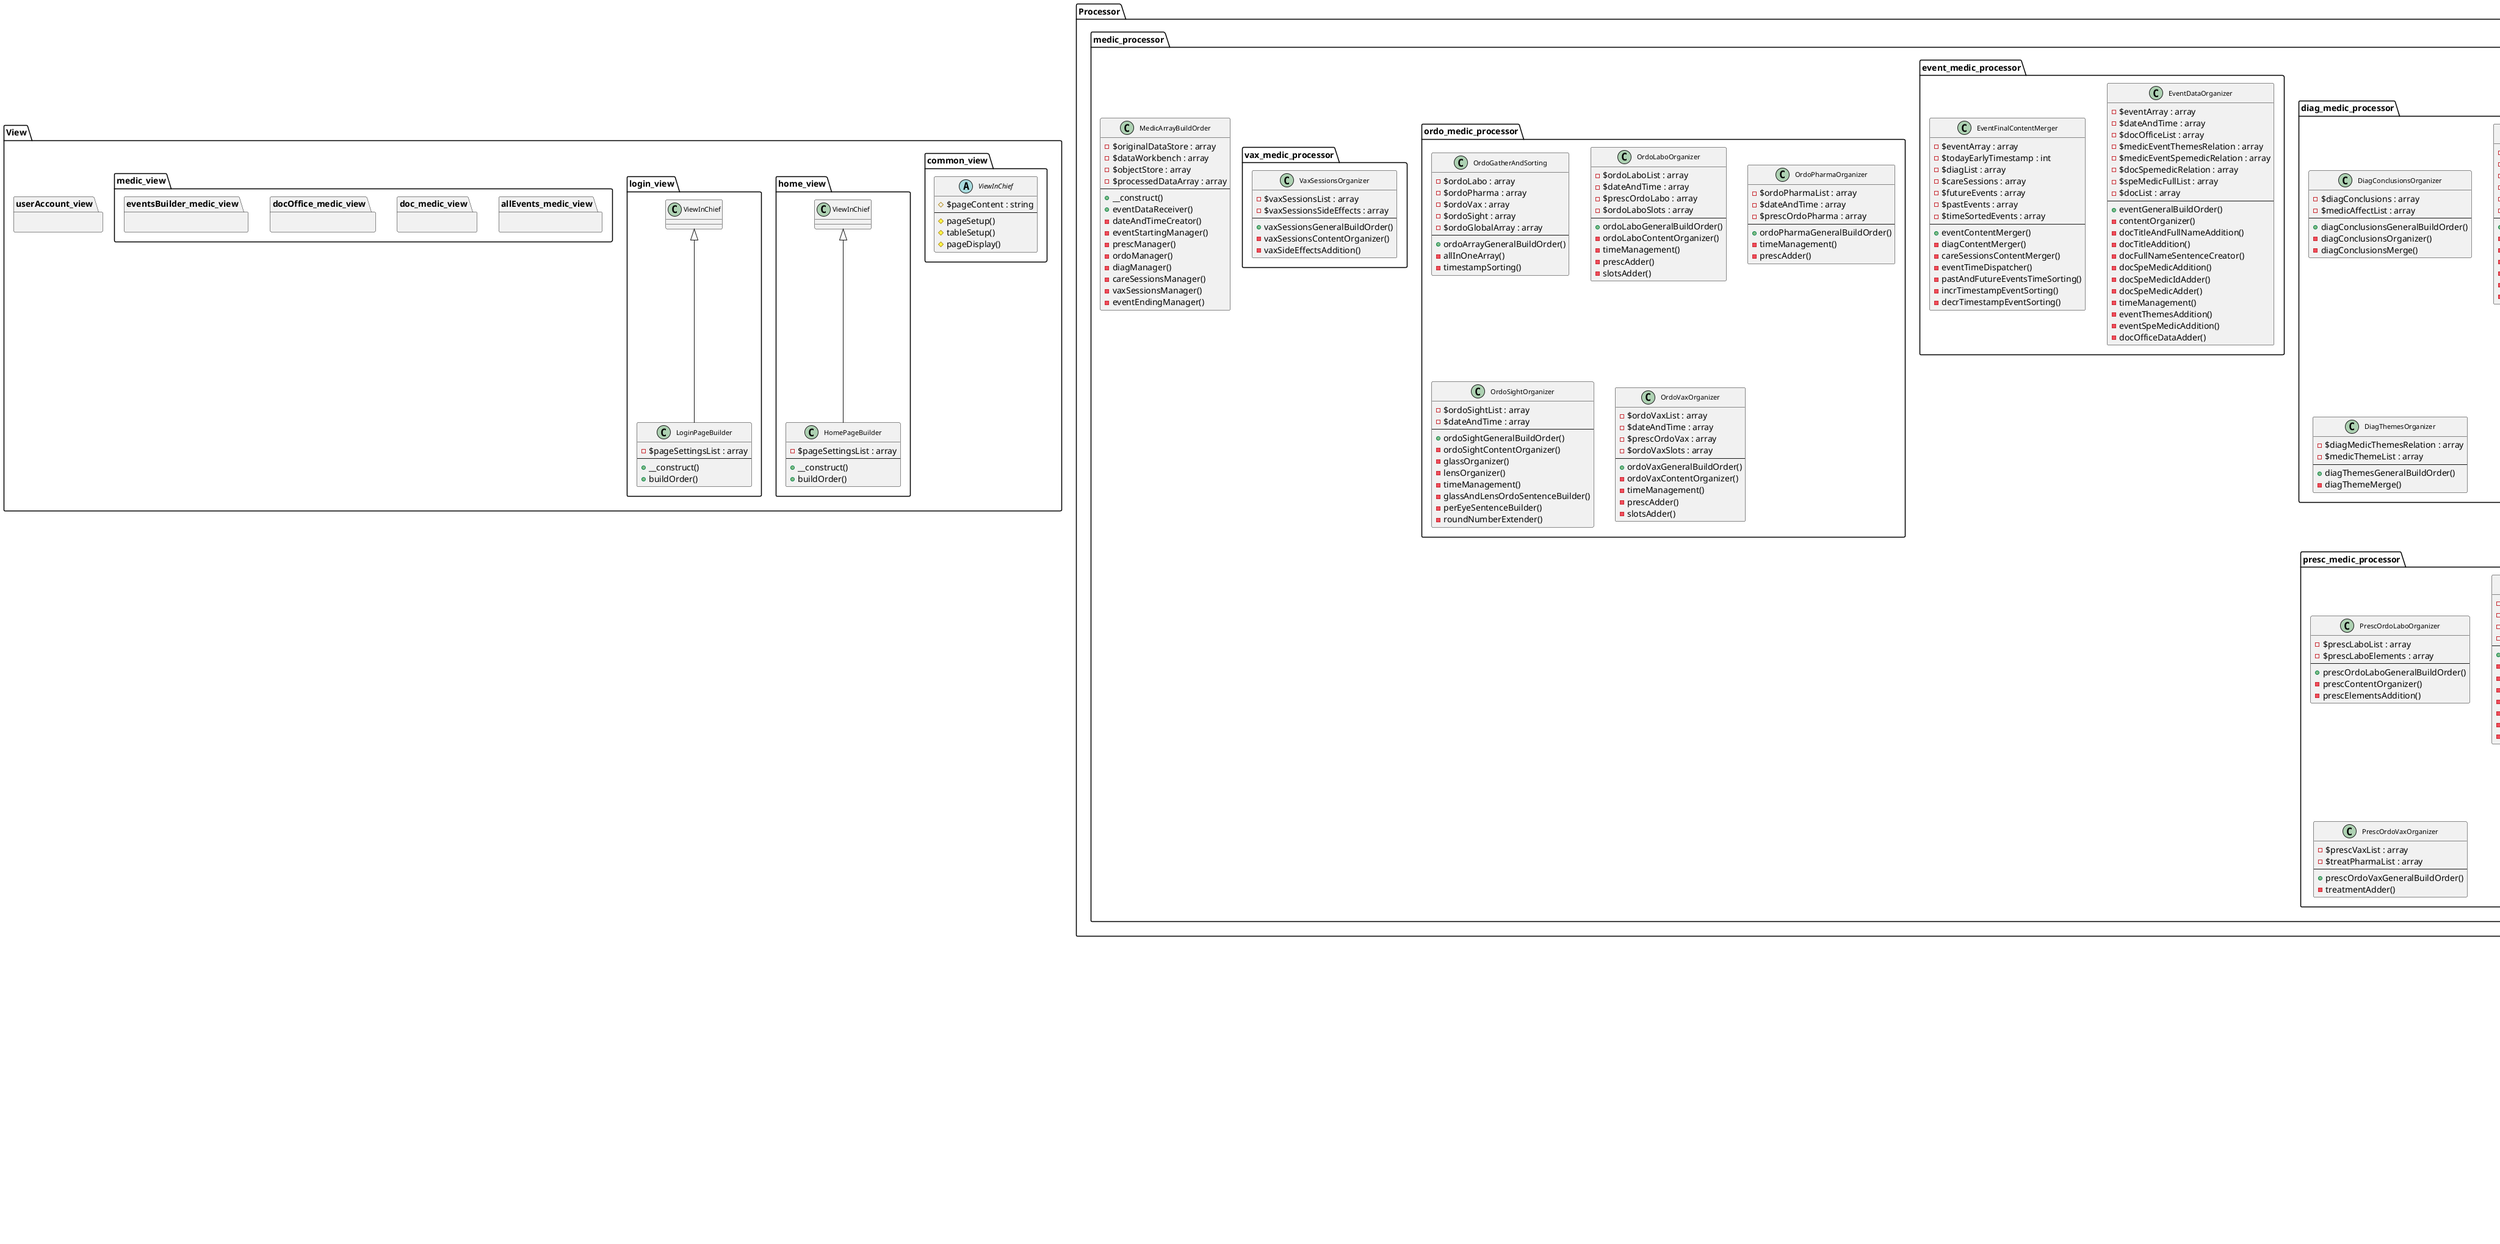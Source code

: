 @startuml

skinparam ClassFontSize 11
skinparam ClassFontName Verdana


together {
    package Controller {
        abstract class GetAndPostCleaner {
            # inputCleaner()
        }

        class ControllerDispatch extends GetAndPostCleaner {
            - $cleanedUpGet : array
            - $cleanedUpPost : array
            - $selectedController : string
            --
            + __construct()
            - sessionChecker()
            - unloggedDispatcher()
            - loggedInDispatcher()
        }


        package common_controller {

        }


        package home_controller {
            class HomeGetController {
                - $homeModel : object
                - $eventIdFinder : object
                - $eventDataGatherer : object
                - $medicArrayBuildOrder : object
                - $homeView : object
                --
                + __construct()
                + displayHomePage()
            }
        }


        package login_controller {
            abstract class LoginCommonController {
                - $loginView : object
                --
                + __construct()
                + displayLoginPage()
            }

            class LoginGetController extends LoginCommonController {
                + actionReceiver()
            }

            class LoginPostController extends LoginCommonController {
                - $loginModel : object
                --
                + __construct()
                + actionReceiver()
            }
        }


        package medic_controller {

        }


        package userAccount_controller {
            class UserAccountGetController{
                - $homeModel : object
                - $homeView : object
                --
                + actionReceiver()
            }

            class UserAccountPostController{
                - $homeModel : object
                - $homeView : object
                --
                + actionReceiver()
            }
        }
    }


    package Model {
        package common_model {
            abstract class ModelInChief {
                # $pdo : object
                #  $query : object
                --
                + __construct()
                # pdoInit()
                # pdoPreparedSelectExecute()
                # pdoRawSelectExecute()
                # pdoEventSelectMultiQuery()
                # pdoPreparedInsertUpdateDeleteExecute()
            }

        }


        package home_model {
            class HomeModel extends ModelInChief {

            }
        }


        package login_model {
            class LoginModel extends ModelInChief {
                + checkUserLogs()
            }
        }


        package medic_model {
            package allEvents_medic_model {

            }


            package doc_medic_model {

            }


            package doc_medic_model {

            }


            package eventDataGatherer_medic_model {
                abstract class EventDataGathererPdoManager extends ModelInChief {
                    # $pdoArray : array
                    --
                    + __construct()
                    # pdoArrayReinit()
                    # stmtWhereBuilder()
                    # pdoStmtAndDestInsertionInCue()
                    # pdoQueryExec()
                    # pdoStmtAndDestProcessing()
                    # pdoResultWriter()
                }

                abstract class EventDataHelpers extends EventDataGathererPdoManager{
                    + __construct()
                    - dataStoreArrayPrepPhase1()
                    - dataStoreArrayPrepPhase2()
                    # gatherAll()
                    # dualColumnGatherAll()
                    # idExtractor()
                    # docIDExtractor()
                    # gatherAllFromUsagePhase()
                }

                abstract class SpecificStmtStore extends EventDataHelpers {
                    + __construct()
                    # medicEventList()
                    # docList()
                    # docOfficeList()
                    # prescPharmaListOnlyOrdoPharmaIds()
                    # ordoVaxSlotsOnlyOrdoVaxIds()
                    # treatPharmaNames()
                    # medicAffectNames()
                    # medicEventAffectsRelation()
                    # medicEventThemesRelation()
                    # medicEventSpemedicRelation()
                }

                class EventDataGatherer extends SpecificStmtStore {
                    # $dataStore : array
                    # $eventsIdList : array
                    --
                    + __construct()
                    + eventIdReceiver()
                    - gatherWave1PdoPrep()
                    - idExtractionFromWave1()
                    - gatherWave2PdoPrep()
                    - idExtractionFromWave2()
                    - gatherWave3PdoPrep()
                    - idExtractionFromWave3()
                    - gatherWave4PdoPrep()
                    - idExtractionFromWave4()
                    - gatherWave5PdoPrep()
                    - idExtractionFromWave5()
                    - gatherWave6PdoPrep()
                    - idExtractionFromWave6()
                    - gatherWave7PdoPrep()
                }
            }


            package eventIdFinder_medic_model {
                class EventIdFinder extends ModelInChief {
                    + __construct()
                    + comingEventsIds()
                    + eventsIdsByUserId()
                    + onlyOneEvent()
                }

            }


            package speMedic_medic_model {

            }
        }

        package userAccount_model {

        }
    }

    package Processor {
        package medic_processor {
            class MedicArrayBuildOrder {
                - $originalDataStore : array
                - $dataWorkbench : array
                - $objectStore : array
                - $processedDataArray : array
                --
                + __construct()
                + eventDataReceiver()
                - dateAndTimeCreator()
                - eventStartingManager()
                - prescManager()
                - ordoManager()
                - diagManager()
                - careSessionsManager()
                - vaxSessionsManager()
                - eventEndingManager()
            }

            package care_medic_processor {
                class CareSessionsOrganizer {
                    - $careSessionsList : array
                    - $careSessionElements : array
                    --
                    + careSessionsGeneralBuildOrder()
                    - careSessionsContentOrganizer()
                    - careElementsAddition()
                }
            }

            package diag_medic_processor {
                class DiagConclusionsOrganizer {
                    - $diagConclusions : array
                    - $medicAffectList : array
                    --
                    + diagConclusionsGeneralBuildOrder()
                    - diagConclusionsOrganizer()
                    - diagConclusionsMerge()
                }

                class DiagListOrganizer {
                    - $diagList : array
                    - $diagCheckpoints : array
                    - $diagThemes : array
                    - $diagSymptoms : array
                    - $diagConclusions : array
                    - $ordoGlobalArray : array
                    --
                    + diagListArrayGeneralBuildOrder()
                    - diagListOrganizer()
                    - checkpointsAddition()
                    - themesAddition()
                    - symptomsAddition()
                    - conclusionsAddition()
                    - ordoAddition()
                }

                class DiagThemesOrganizer {
                    - $diagMedicThemesRelation : array
                    - $medicThemeList : array
                    --
                    + diagThemesGeneralBuildOrder()
                    - diagThemeMerge()
                }
            }

            package event_medic_processor {
                class EventDataOrganizer {
                    - $eventArray : array
                    - $dateAndTime : array
                    - $docOfficeList : array
                    - $medicEventThemesRelation : array
                    - $medicEventSpemedicRelation : array
                    - $docSpemedicRelation : array
                    - $speMedicFullList : array
                    - $docList : array
                    --
                    + eventGeneralBuildOrder()
                    - contentOrganizer()
                    - docTitleAndFullNameAddition()
                    - docTitleAddition()
                    - docFullNameSentenceCreator()
                    - docSpeMedicAddition()
                    - docSpeMedicIdAdder()
                    - docSpeMedicAdder()
                    - timeManagement()
                    - eventThemesAddition()
                    - eventSpeMedicAddition()
                    - docOfficeDataAdder()
                }

                class EventFinalContentMerger {
                    - $eventArray : array
                    - $todayEarlyTimestamp : int
                    - $diagList : array
                    - $careSessions : array
                    - $futureEvents : array
                    - $pastEvents : array
                    - $timeSortedEvents : array
                    --
                    + eventContentMerger()
                    - diagContentMerger()
                    - careSessionsContentMerger()
                    - eventTimeDispatcher()
                    - pastAndFutureEventsTimeSorting()
                    - incrTimestampEventSorting()
                    - decrTimestampEventSorting()
                }
            }

            package ordo_medic_processor {
                class OrdoGatherAndSorting {
                    - $ordoLabo : array
                    - $ordoPharma : array
                    - $ordoVax : array
                    - $ordoSight : array
                    - $ordoGlobalArray : array
                    --
                    + ordoArrayGeneralBuildOrder()
                    - allInOneArray()
                    - timestampSorting()
                }

                class OrdoLaboOrganizer {
                    - $ordoLaboList : array
                    - $dateAndTime : array
                    - $prescOrdoLabo : array
                    - $ordoLaboSlots : array
                    --
                    + ordoLaboGeneralBuildOrder()
                    - ordoLaboContentOrganizer()
                    - timeManagement()
                    - prescAdder()
                    - slotsAdder()
                }

                class OrdoPharmaOrganizer {
                    - $ordoPharmaList : array
                    - $dateAndTime : array
                    - $prescOrdoPharma : array
                    --
                    + ordoPharmaGeneralBuildOrder()
                    - timeManagement()
                    - prescAdder()
                }

                class OrdoSightOrganizer {
                    - $ordoSightList : array
                    - $dateAndTime : array
                    --
                    + ordoSightGeneralBuildOrder()
                    - ordoSightContentOrganizer()
                    - glassOrganizer()
                    - lensOrganizer()
                    - timeManagement()
                    - glassAndLensOrdoSentenceBuilder()
                    - perEyeSentenceBuilder()
                    - roundNumberExtender()
                }

                class OrdoVaxOrganizer {
                    - $ordoVaxList : array
                    - $dateAndTime : array
                    - $prescOrdoVax : array
                    - $ordoVaxSlots : array
                    --
                    + ordoVaxGeneralBuildOrder()
                    - ordoVaxContentOrganizer()
                    - timeManagement()
                    - prescAdder()
                    - slotsAdder()
                }

            }

            package presc_medic_processor {
                class PrescOrdoLaboOrganizer {
                    - $prescLaboList : array
                    - $prescLaboElements : array
                    --
                    + prescOrdoLaboGeneralBuildOrder()
                    - prescContentOrganizer()
                    - prescElementsAddition()
                }

                class PrescOrdoPharmaOrganizer {
                    - $prescPharmaList : array
                    - $treatPharmaList : array
                    - $treatPharmaRoleOnAffect : array
                    - $medicAffectList : array
                    --
                    + prescOrdoPharmaGeneralBuildOrder()
                    - prescTreatContentOrganizer()
                    - treatContentOrganizer()
                    - roleContentOrganizer()
                    - affectContentOrganizer()
                    - roleAndAffectMerge()
                    - prescAndRoleMerge()
                    - prescAndTreatMerge()
                }

                class PrescOrdoVaxOrganizer {
                    - $prescVaxList : array
                    - $treatPharmaList : array
                    --
                    + prescOrdoVaxGeneralBuildOrder()
                    - treatmentAdder()
                }
            }

            package vax_medic_processor {
                class VaxSessionsOrganizer {
                    - $vaxSessionsList : array
                    - $vaxSessionsSideEffects : array
                    --
                    + vaxSessionsGeneralBuildOrder()
                    - vaxSessionsContentOrganizer()
                    - vaxSideEffectsAddition()
                }

            }
        }
    }

    package View {
        package common_view {
            abstract class ViewInChief {
                # $pageContent : string
                --
                # pageSetup()
                # tableSetup()
                # pageDisplay()
            }
        }

        package home_view {
            class HomePageBuilder extends ViewInChief {
                - $pageSettingsList : array
                --
                + __construct()
                + buildOrder()
            }

        }

        package login_view {
            class LoginPageBuilder extends ViewInChief {
                - $pageSettingsList : array
                --
                + __construct()
                + buildOrder()
            }
        }

        package medic_view {
            package allEvents_medic_view {

            }

            package doc_medic_view {

            }

            package docOffice_medic_view {

            }

            package eventsBuilder_medic_view {


            }
        }

        package userAccount_view {

        }

    }
}




@enduml